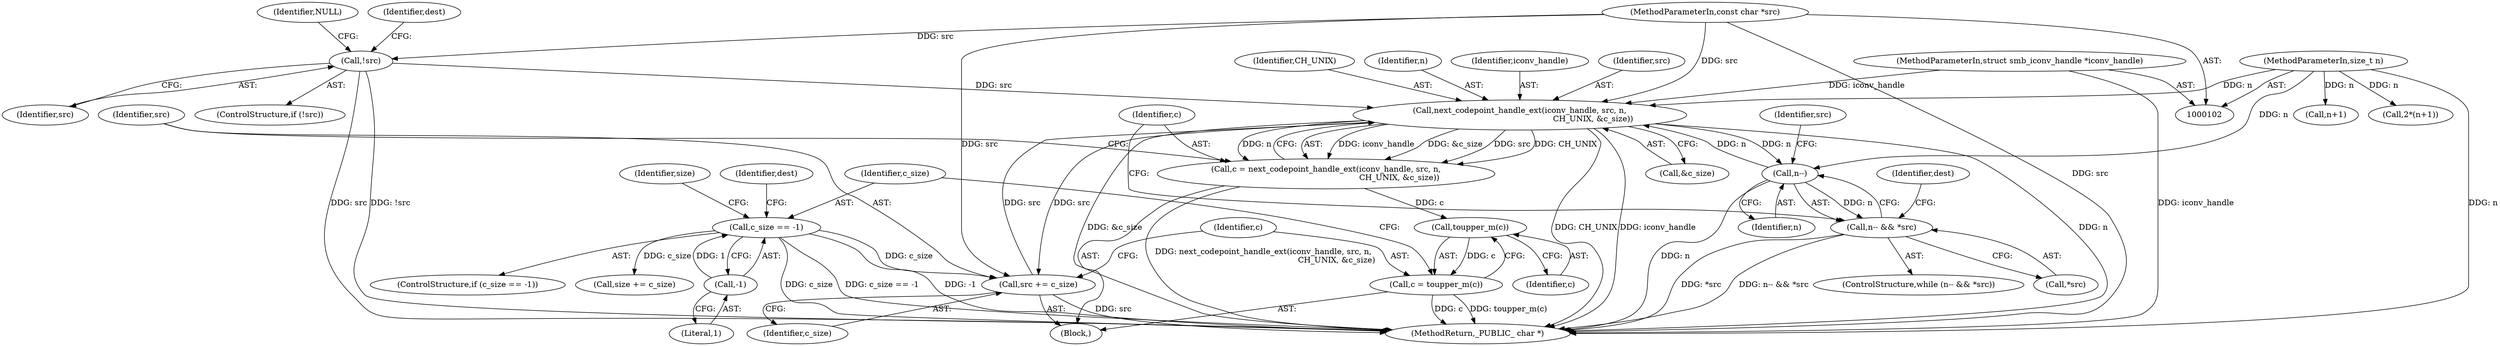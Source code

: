 digraph "0_samba_a118d4220ed85749c07fb43c1229d9e2fecbea6b@pointer" {
"1000147" [label="(Call,next_codepoint_handle_ext(iconv_handle, src, n,\n                                                          CH_UNIX, &c_size))"];
"1000103" [label="(MethodParameterIn,struct smb_iconv_handle *iconv_handle)"];
"1000154" [label="(Call,src += c_size)"];
"1000162" [label="(Call,c_size == -1)"];
"1000164" [label="(Call,-1)"];
"1000147" [label="(Call,next_codepoint_handle_ext(iconv_handle, src, n,\n                                                          CH_UNIX, &c_size))"];
"1000114" [label="(Call,!src)"];
"1000105" [label="(MethodParameterIn,const char *src)"];
"1000138" [label="(Call,n--)"];
"1000106" [label="(MethodParameterIn,size_t n)"];
"1000137" [label="(Call,n-- && *src)"];
"1000145" [label="(Call,c = next_codepoint_handle_ext(iconv_handle, src, n,\n                                                          CH_UNIX, &c_size))"];
"1000159" [label="(Call,toupper_m(c))"];
"1000157" [label="(Call,c = toupper_m(c))"];
"1000160" [label="(Identifier,c)"];
"1000157" [label="(Call,c = toupper_m(c))"];
"1000138" [label="(Call,n--)"];
"1000150" [label="(Identifier,n)"];
"1000103" [label="(MethodParameterIn,struct smb_iconv_handle *iconv_handle)"];
"1000156" [label="(Identifier,c_size)"];
"1000158" [label="(Identifier,c)"];
"1000163" [label="(Identifier,c_size)"];
"1000146" [label="(Identifier,c)"];
"1000161" [label="(ControlStructure,if (c_size == -1))"];
"1000115" [label="(Identifier,src)"];
"1000142" [label="(Block,)"];
"1000162" [label="(Call,c_size == -1)"];
"1000155" [label="(Identifier,src)"];
"1000176" [label="(Identifier,dest)"];
"1000148" [label="(Identifier,iconv_handle)"];
"1000136" [label="(ControlStructure,while (n-- && *src))"];
"1000165" [label="(Literal,1)"];
"1000168" [label="(Identifier,dest)"];
"1000140" [label="(Call,*src)"];
"1000154" [label="(Call,src += c_size)"];
"1000159" [label="(Call,toupper_m(c))"];
"1000149" [label="(Identifier,src)"];
"1000164" [label="(Call,-1)"];
"1000172" [label="(Identifier,size)"];
"1000113" [label="(ControlStructure,if (!src))"];
"1000141" [label="(Identifier,src)"];
"1000114" [label="(Call,!src)"];
"1000147" [label="(Call,next_codepoint_handle_ext(iconv_handle, src, n,\n                                                          CH_UNIX, &c_size))"];
"1000151" [label="(Identifier,CH_UNIX)"];
"1000145" [label="(Call,c = next_codepoint_handle_ext(iconv_handle, src, n,\n                                                          CH_UNIX, &c_size))"];
"1000126" [label="(Call,n+1)"];
"1000193" [label="(MethodReturn,_PUBLIC_ char *)"];
"1000105" [label="(MethodParameterIn,const char *src)"];
"1000152" [label="(Call,&c_size)"];
"1000139" [label="(Identifier,n)"];
"1000120" [label="(Identifier,dest)"];
"1000106" [label="(MethodParameterIn,size_t n)"];
"1000118" [label="(Identifier,NULL)"];
"1000137" [label="(Call,n-- && *src)"];
"1000171" [label="(Call,size += c_size)"];
"1000124" [label="(Call,2*(n+1))"];
"1000147" -> "1000145"  [label="AST: "];
"1000147" -> "1000152"  [label="CFG: "];
"1000148" -> "1000147"  [label="AST: "];
"1000149" -> "1000147"  [label="AST: "];
"1000150" -> "1000147"  [label="AST: "];
"1000151" -> "1000147"  [label="AST: "];
"1000152" -> "1000147"  [label="AST: "];
"1000145" -> "1000147"  [label="CFG: "];
"1000147" -> "1000193"  [label="DDG: CH_UNIX"];
"1000147" -> "1000193"  [label="DDG: iconv_handle"];
"1000147" -> "1000193"  [label="DDG: n"];
"1000147" -> "1000193"  [label="DDG: &c_size"];
"1000147" -> "1000138"  [label="DDG: n"];
"1000147" -> "1000145"  [label="DDG: iconv_handle"];
"1000147" -> "1000145"  [label="DDG: &c_size"];
"1000147" -> "1000145"  [label="DDG: src"];
"1000147" -> "1000145"  [label="DDG: CH_UNIX"];
"1000147" -> "1000145"  [label="DDG: n"];
"1000103" -> "1000147"  [label="DDG: iconv_handle"];
"1000154" -> "1000147"  [label="DDG: src"];
"1000114" -> "1000147"  [label="DDG: src"];
"1000105" -> "1000147"  [label="DDG: src"];
"1000138" -> "1000147"  [label="DDG: n"];
"1000106" -> "1000147"  [label="DDG: n"];
"1000147" -> "1000154"  [label="DDG: src"];
"1000103" -> "1000102"  [label="AST: "];
"1000103" -> "1000193"  [label="DDG: iconv_handle"];
"1000154" -> "1000142"  [label="AST: "];
"1000154" -> "1000156"  [label="CFG: "];
"1000155" -> "1000154"  [label="AST: "];
"1000156" -> "1000154"  [label="AST: "];
"1000158" -> "1000154"  [label="CFG: "];
"1000154" -> "1000193"  [label="DDG: src"];
"1000162" -> "1000154"  [label="DDG: c_size"];
"1000105" -> "1000154"  [label="DDG: src"];
"1000162" -> "1000161"  [label="AST: "];
"1000162" -> "1000164"  [label="CFG: "];
"1000163" -> "1000162"  [label="AST: "];
"1000164" -> "1000162"  [label="AST: "];
"1000168" -> "1000162"  [label="CFG: "];
"1000172" -> "1000162"  [label="CFG: "];
"1000162" -> "1000193"  [label="DDG: -1"];
"1000162" -> "1000193"  [label="DDG: c_size"];
"1000162" -> "1000193"  [label="DDG: c_size == -1"];
"1000164" -> "1000162"  [label="DDG: 1"];
"1000162" -> "1000171"  [label="DDG: c_size"];
"1000164" -> "1000165"  [label="CFG: "];
"1000165" -> "1000164"  [label="AST: "];
"1000114" -> "1000113"  [label="AST: "];
"1000114" -> "1000115"  [label="CFG: "];
"1000115" -> "1000114"  [label="AST: "];
"1000118" -> "1000114"  [label="CFG: "];
"1000120" -> "1000114"  [label="CFG: "];
"1000114" -> "1000193"  [label="DDG: !src"];
"1000114" -> "1000193"  [label="DDG: src"];
"1000105" -> "1000114"  [label="DDG: src"];
"1000105" -> "1000102"  [label="AST: "];
"1000105" -> "1000193"  [label="DDG: src"];
"1000138" -> "1000137"  [label="AST: "];
"1000138" -> "1000139"  [label="CFG: "];
"1000139" -> "1000138"  [label="AST: "];
"1000141" -> "1000138"  [label="CFG: "];
"1000137" -> "1000138"  [label="CFG: "];
"1000138" -> "1000193"  [label="DDG: n"];
"1000138" -> "1000137"  [label="DDG: n"];
"1000106" -> "1000138"  [label="DDG: n"];
"1000106" -> "1000102"  [label="AST: "];
"1000106" -> "1000193"  [label="DDG: n"];
"1000106" -> "1000124"  [label="DDG: n"];
"1000106" -> "1000126"  [label="DDG: n"];
"1000137" -> "1000136"  [label="AST: "];
"1000137" -> "1000140"  [label="CFG: "];
"1000140" -> "1000137"  [label="AST: "];
"1000146" -> "1000137"  [label="CFG: "];
"1000176" -> "1000137"  [label="CFG: "];
"1000137" -> "1000193"  [label="DDG: *src"];
"1000137" -> "1000193"  [label="DDG: n-- && *src"];
"1000145" -> "1000142"  [label="AST: "];
"1000146" -> "1000145"  [label="AST: "];
"1000155" -> "1000145"  [label="CFG: "];
"1000145" -> "1000193"  [label="DDG: next_codepoint_handle_ext(iconv_handle, src, n,\n                                                          CH_UNIX, &c_size)"];
"1000145" -> "1000159"  [label="DDG: c"];
"1000159" -> "1000157"  [label="AST: "];
"1000159" -> "1000160"  [label="CFG: "];
"1000160" -> "1000159"  [label="AST: "];
"1000157" -> "1000159"  [label="CFG: "];
"1000159" -> "1000157"  [label="DDG: c"];
"1000157" -> "1000142"  [label="AST: "];
"1000158" -> "1000157"  [label="AST: "];
"1000163" -> "1000157"  [label="CFG: "];
"1000157" -> "1000193"  [label="DDG: toupper_m(c)"];
"1000157" -> "1000193"  [label="DDG: c"];
}
